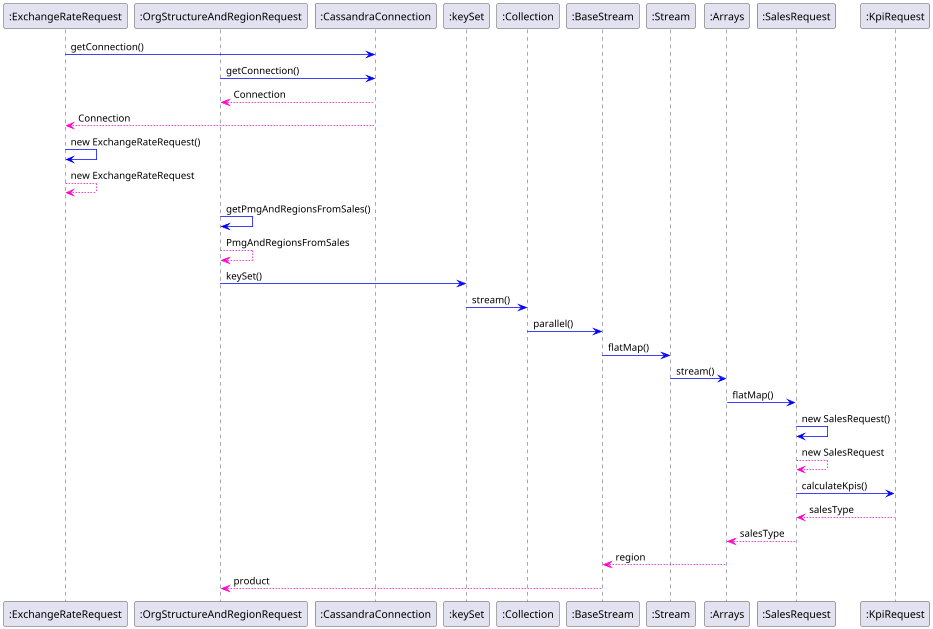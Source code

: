 @startuml

scale 0.75

participant  ":ExchangeRateRequest"
participant  ":OrgStructureAndRegionRequest"
participant  ":CassandraConnection"
participant  ":keySet"
participant  ":Collection"
participant  ":BaseStream"
participant  ":Stream"
participant  ":Arrays"
participant  ":SalesRequest"
participant  ":KpiRequest"

":ExchangeRateRequest" -[#0000FF]> ":CassandraConnection" : getConnection()
":OrgStructureAndRegionRequest" -[#0000FF]> ":CassandraConnection" : getConnection()
":CassandraConnection" --[#FF00CB]> ":OrgStructureAndRegionRequest" : Connection
":CassandraConnection" --[#FF00CB]> ":ExchangeRateRequest" : Connection
":ExchangeRateRequest" -[#0000FF]> ":ExchangeRateRequest" : new ExchangeRateRequest()
":ExchangeRateRequest" --[#FF00CB]> ":ExchangeRateRequest" : new ExchangeRateRequest

":OrgStructureAndRegionRequest" -[#0000FF]> ":OrgStructureAndRegionRequest" : getPmgAndRegionsFromSales()
":OrgStructureAndRegionRequest" --[#FF00CB]> ":OrgStructureAndRegionRequest" : PmgAndRegionsFromSales
":OrgStructureAndRegionRequest" -[#0000FF]> ":keySet" : keySet()
":keySet" -[#0000FF]> ":Collection" : stream()

":Collection" -[#0000FF]> ":BaseStream" : parallel()
":BaseStream" -[#0000FF]> ":Stream" : flatMap()
":Stream" -[#0000FF]> ":Arrays" : stream()
":Arrays" -[#0000FF]> ":SalesRequest" : flatMap()

":SalesRequest" -[#0000FF]> ":SalesRequest" : new SalesRequest()
":SalesRequest" --[#FF00CB]> ":SalesRequest" : new SalesRequest
":SalesRequest" -[#0000FF]> ":KpiRequest" : calculateKpis()
":KpiRequest" --[#FF00CB]> ":SalesRequest" : salesType
":SalesRequest" --[#FF00CB]> ":Arrays" : salesType
":Arrays" --[#FF00CB]> ":BaseStream" : region
":BaseStream" --[#FF00CB]> ":OrgStructureAndRegionRequest" : product





@enduml